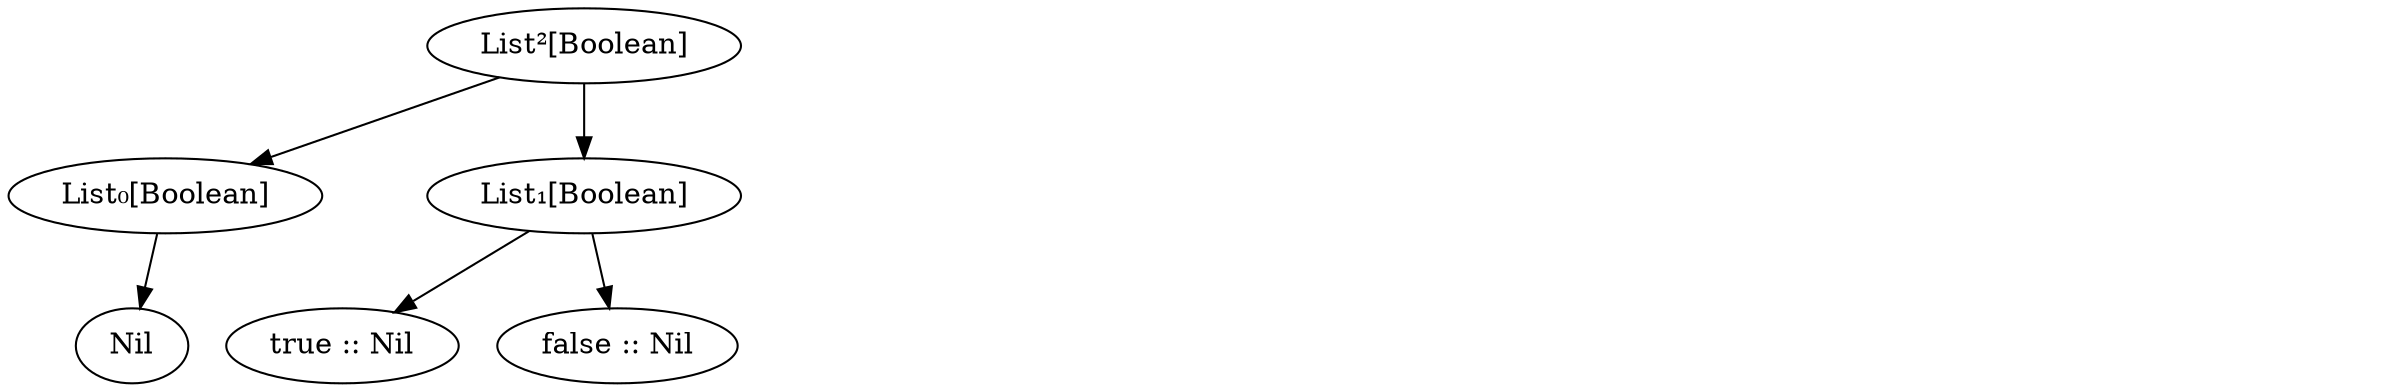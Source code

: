 digraph {
    List[label="List²[Boolean]"]

    List0[label="List₀[Boolean]"]
    List1[label="List₁[Boolean]"]
    List2[label="List₂[Boolean]" style=invis]

    Nil[class="value"]
    true[label="true :: Nil" class="value"]
    false[label="false :: Nil" class="value"]

    true_true[label="true :: true :: Nil" class="value" style=invis]
    true_false[label="true :: false :: Nil" class="value" style=invis]
    false_true[label="false :: true :: Nil" class="value" style=invis]
    false_false[label="false :: false :: Nil" class="value" style=invis]

    List -> List0
    List -> List1
    List -> List2[style=invis]

    List0 -> Nil
    List1 -> true
    List1 -> false
    List2 -> true_true[style=invis]
    List2 -> true_false[style=invis]
    List2 -> false_true[style=invis]
    List2 -> false_false[style=invis]
}
